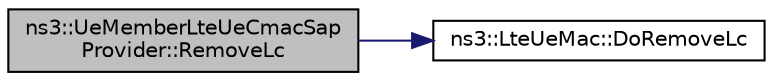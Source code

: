 digraph "ns3::UeMemberLteUeCmacSapProvider::RemoveLc"
{
 // LATEX_PDF_SIZE
  edge [fontname="Helvetica",fontsize="10",labelfontname="Helvetica",labelfontsize="10"];
  node [fontname="Helvetica",fontsize="10",shape=record];
  rankdir="LR";
  Node1 [label="ns3::UeMemberLteUeCmacSap\lProvider::RemoveLc",height=0.2,width=0.4,color="black", fillcolor="grey75", style="filled", fontcolor="black",tooltip="remove an existing LC"];
  Node1 -> Node2 [color="midnightblue",fontsize="10",style="solid",fontname="Helvetica"];
  Node2 [label="ns3::LteUeMac::DoRemoveLc",height=0.2,width=0.4,color="black", fillcolor="white", style="filled",URL="$classns3_1_1_lte_ue_mac.html#a752336055e3f2fe3f926f33b2d727024",tooltip="Remove LC function."];
}
